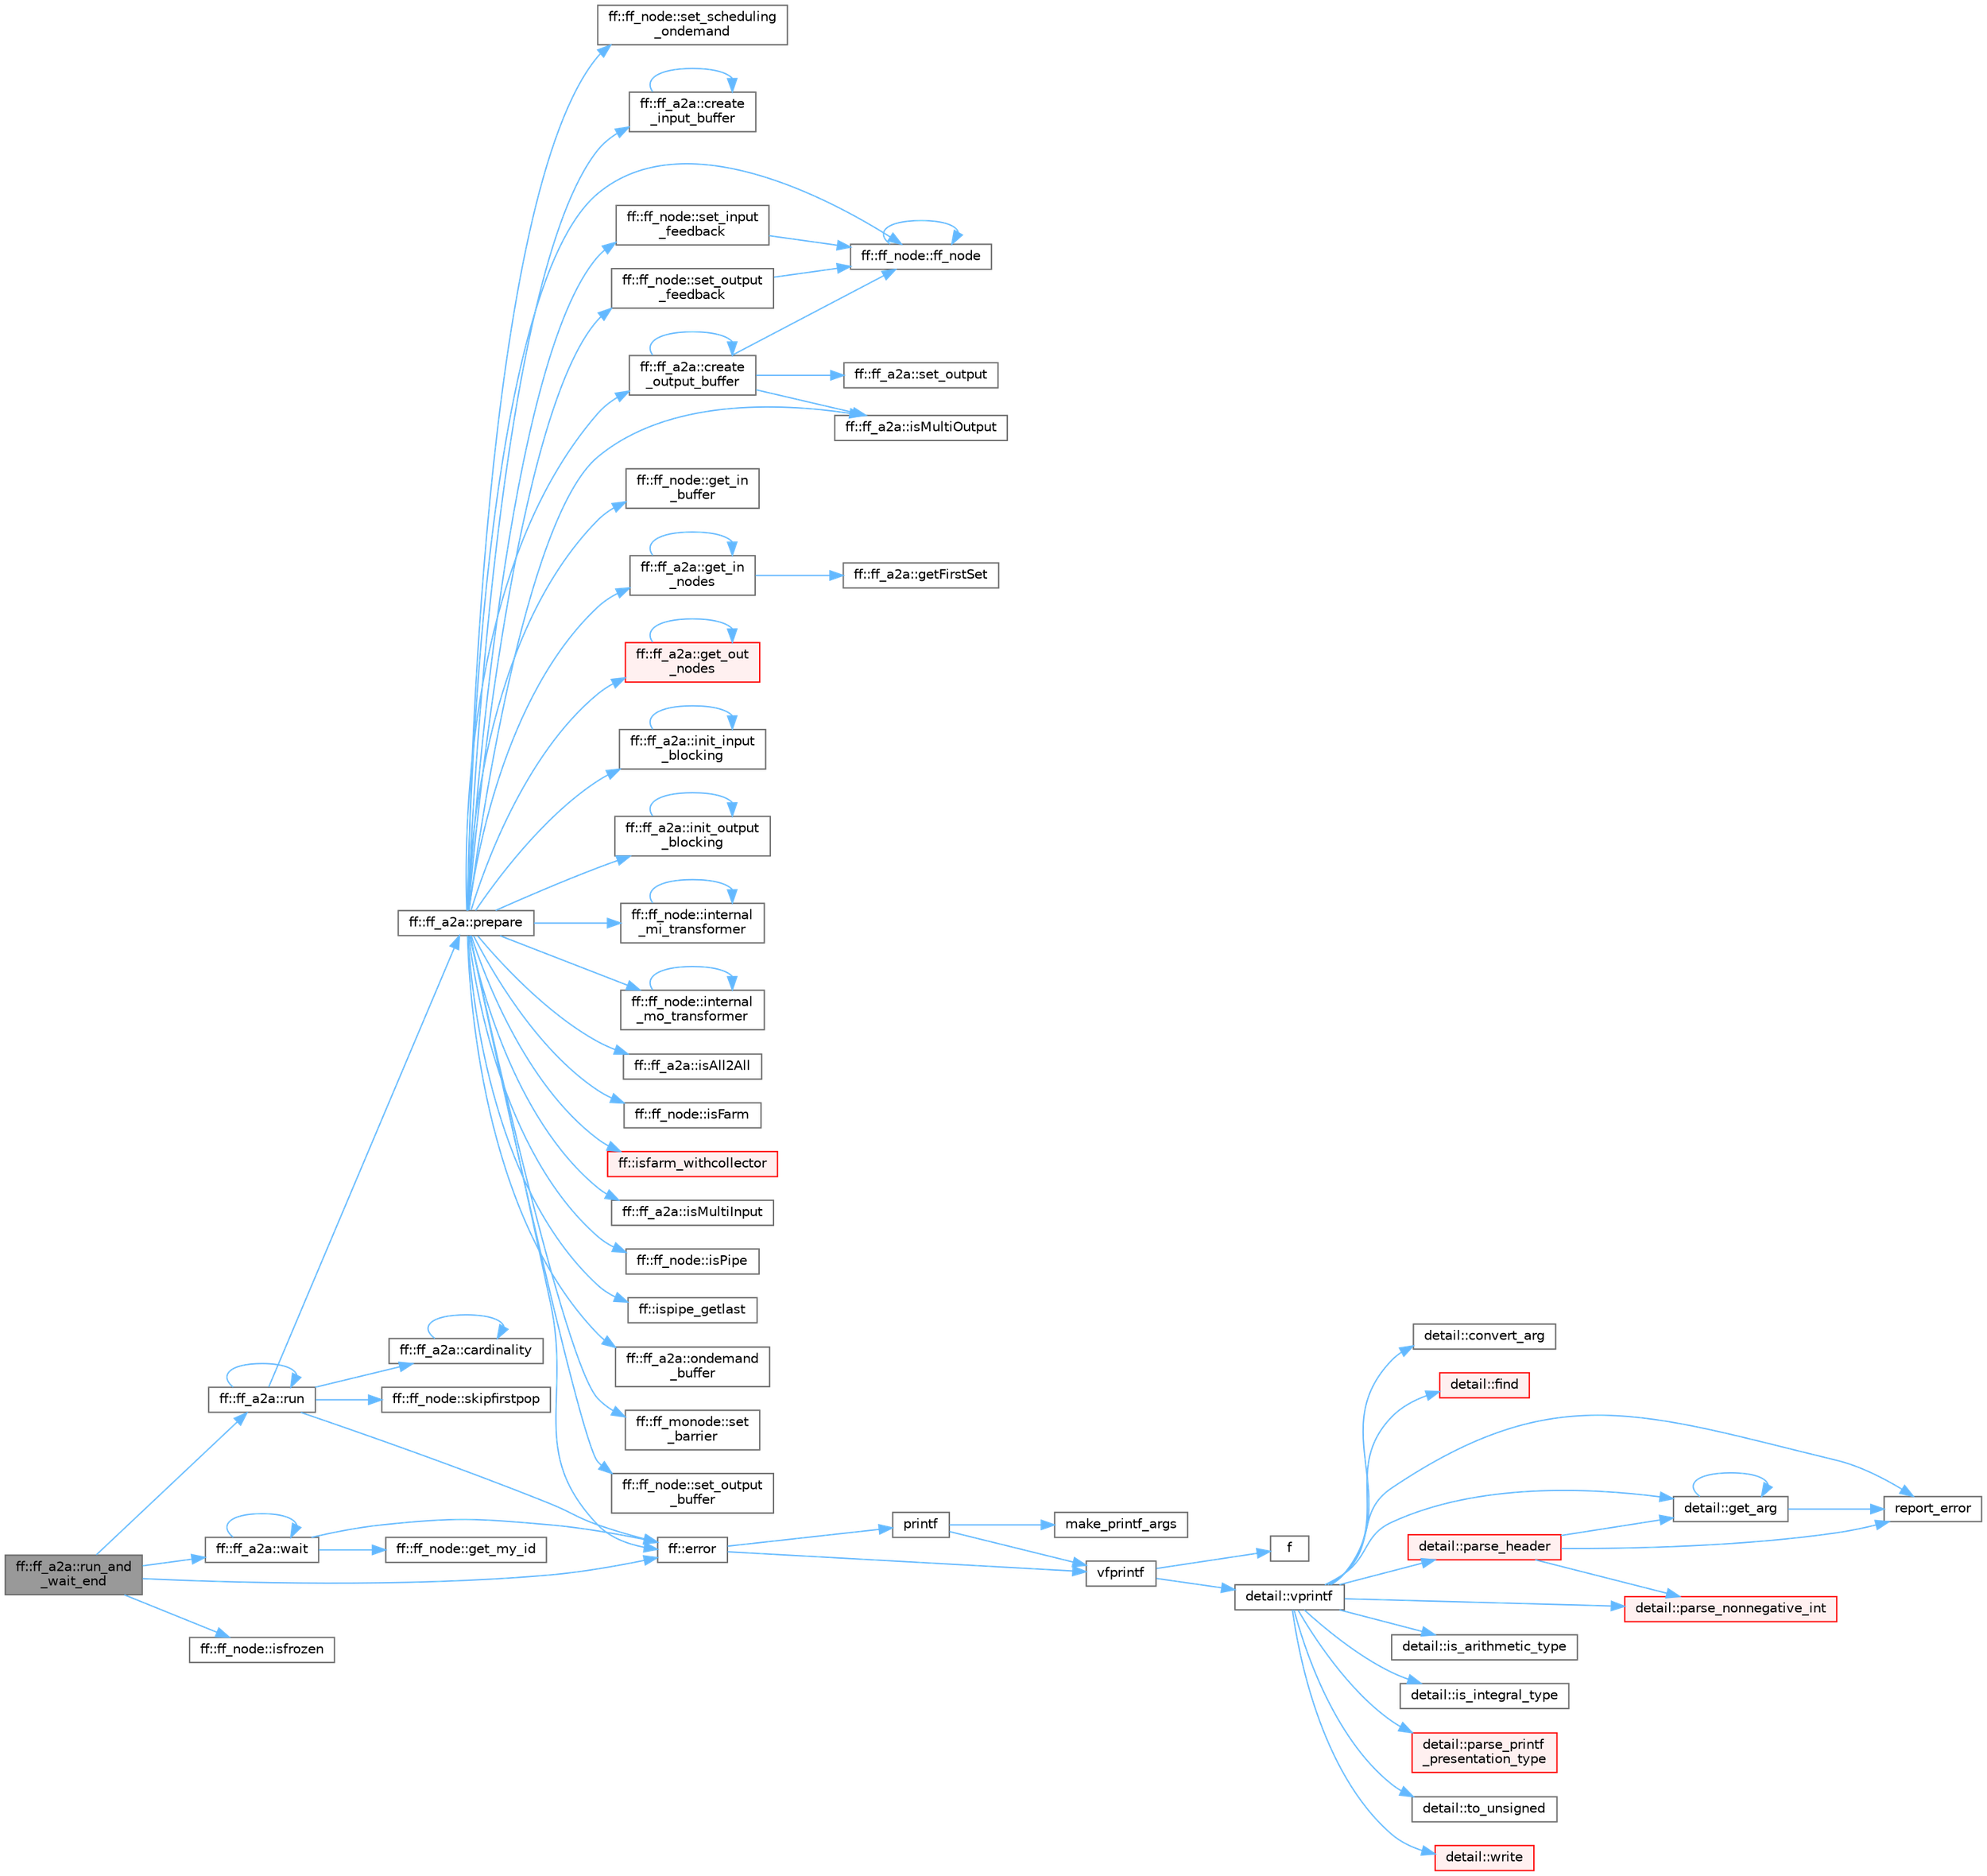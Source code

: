 digraph "ff::ff_a2a::run_and_wait_end"
{
 // LATEX_PDF_SIZE
  bgcolor="transparent";
  edge [fontname=Helvetica,fontsize=10,labelfontname=Helvetica,labelfontsize=10];
  node [fontname=Helvetica,fontsize=10,shape=box,height=0.2,width=0.4];
  rankdir="LR";
  Node1 [id="Node000001",label="ff::ff_a2a::run_and\l_wait_end",height=0.2,width=0.4,color="gray40", fillcolor="grey60", style="filled", fontcolor="black",tooltip=" "];
  Node1 -> Node2 [id="edge1_Node000001_Node000002",color="steelblue1",style="solid",tooltip=" "];
  Node2 [id="Node000002",label="ff::error",height=0.2,width=0.4,color="grey40", fillcolor="white", style="filled",URL="$namespaceff.html#a27d926d29b55e019eba5b70672301d82",tooltip=" "];
  Node2 -> Node3 [id="edge2_Node000002_Node000003",color="steelblue1",style="solid",tooltip=" "];
  Node3 [id="Node000003",label="printf",height=0.2,width=0.4,color="grey40", fillcolor="white", style="filled",URL="$printf_8h.html#aee3ed3a831f25f07e7be3919fff2203a",tooltip=" "];
  Node3 -> Node4 [id="edge3_Node000003_Node000004",color="steelblue1",style="solid",tooltip=" "];
  Node4 [id="Node000004",label="make_printf_args",height=0.2,width=0.4,color="grey40", fillcolor="white", style="filled",URL="$printf_8h.html#a27dcc0efcda04388971dbea3c875f122",tooltip=" "];
  Node3 -> Node5 [id="edge4_Node000003_Node000005",color="steelblue1",style="solid",tooltip=" "];
  Node5 [id="Node000005",label="vfprintf",height=0.2,width=0.4,color="grey40", fillcolor="white", style="filled",URL="$printf_8h.html#abb30aad964fc771fb52cf3ad88649df2",tooltip=" "];
  Node5 -> Node6 [id="edge5_Node000005_Node000006",color="steelblue1",style="solid",tooltip=" "];
  Node6 [id="Node000006",label="f",height=0.2,width=0.4,color="grey40", fillcolor="white", style="filled",URL="$cxx11__tensor__map_8cpp.html#a7f507fea02198f6cb81c86640c7b1a4e",tooltip=" "];
  Node5 -> Node7 [id="edge6_Node000005_Node000007",color="steelblue1",style="solid",tooltip=" "];
  Node7 [id="Node000007",label="detail::vprintf",height=0.2,width=0.4,color="grey40", fillcolor="white", style="filled",URL="$namespacedetail.html#a1c8c2218e4c822aa8f743fb9c573717f",tooltip=" "];
  Node7 -> Node8 [id="edge7_Node000007_Node000008",color="steelblue1",style="solid",tooltip=" "];
  Node8 [id="Node000008",label="detail::convert_arg",height=0.2,width=0.4,color="grey40", fillcolor="white", style="filled",URL="$namespacedetail.html#a03c11572c9a664266d6925f327dec7f3",tooltip=" "];
  Node7 -> Node9 [id="edge8_Node000007_Node000009",color="steelblue1",style="solid",tooltip=" "];
  Node9 [id="Node000009",label="detail::find",height=0.2,width=0.4,color="red", fillcolor="#FFF0F0", style="filled",URL="$namespacedetail.html#a6b71952fab3dc32f3edb2c3e9811d8d9",tooltip=" "];
  Node7 -> Node11 [id="edge9_Node000007_Node000011",color="steelblue1",style="solid",tooltip=" "];
  Node11 [id="Node000011",label="detail::get_arg",height=0.2,width=0.4,color="grey40", fillcolor="white", style="filled",URL="$namespacedetail.html#a342ef250e45bd09b2ef666b6fae1c355",tooltip=" "];
  Node11 -> Node11 [id="edge10_Node000011_Node000011",color="steelblue1",style="solid",tooltip=" "];
  Node11 -> Node12 [id="edge11_Node000011_Node000012",color="steelblue1",style="solid",tooltip=" "];
  Node12 [id="Node000012",label="report_error",height=0.2,width=0.4,color="grey40", fillcolor="white", style="filled",URL="$format-inl_8h.html#a5555893692b00b61b3886349332fd01f",tooltip=" "];
  Node7 -> Node13 [id="edge12_Node000007_Node000013",color="steelblue1",style="solid",tooltip=" "];
  Node13 [id="Node000013",label="detail::is_arithmetic_type",height=0.2,width=0.4,color="grey40", fillcolor="white", style="filled",URL="$namespacedetail.html#a802c50a56a3495fdab6020b375ba1389",tooltip=" "];
  Node7 -> Node14 [id="edge13_Node000007_Node000014",color="steelblue1",style="solid",tooltip=" "];
  Node14 [id="Node000014",label="detail::is_integral_type",height=0.2,width=0.4,color="grey40", fillcolor="white", style="filled",URL="$namespacedetail.html#a2a60f8d1bee41b803f43fc42b707b5d1",tooltip=" "];
  Node7 -> Node15 [id="edge14_Node000007_Node000015",color="steelblue1",style="solid",tooltip=" "];
  Node15 [id="Node000015",label="detail::parse_header",height=0.2,width=0.4,color="red", fillcolor="#FFF0F0", style="filled",URL="$namespacedetail.html#afc9d93e58b8edb8077f8bc8eee7f4035",tooltip=" "];
  Node15 -> Node11 [id="edge15_Node000015_Node000011",color="steelblue1",style="solid",tooltip=" "];
  Node15 -> Node24 [id="edge16_Node000015_Node000024",color="steelblue1",style="solid",tooltip=" "];
  Node24 [id="Node000024",label="detail::parse_nonnegative_int",height=0.2,width=0.4,color="red", fillcolor="#FFF0F0", style="filled",URL="$namespacedetail.html#a338caba782225e115a9902d4d0835f5f",tooltip=" "];
  Node15 -> Node12 [id="edge17_Node000015_Node000012",color="steelblue1",style="solid",tooltip=" "];
  Node7 -> Node24 [id="edge18_Node000007_Node000024",color="steelblue1",style="solid",tooltip=" "];
  Node7 -> Node27 [id="edge19_Node000007_Node000027",color="steelblue1",style="solid",tooltip=" "];
  Node27 [id="Node000027",label="detail::parse_printf\l_presentation_type",height=0.2,width=0.4,color="red", fillcolor="#FFF0F0", style="filled",URL="$namespacedetail.html#aa2cb095169b23e3a66260ad7078f44cc",tooltip=" "];
  Node7 -> Node12 [id="edge20_Node000007_Node000012",color="steelblue1",style="solid",tooltip=" "];
  Node7 -> Node29 [id="edge21_Node000007_Node000029",color="steelblue1",style="solid",tooltip=" "];
  Node29 [id="Node000029",label="detail::to_unsigned",height=0.2,width=0.4,color="grey40", fillcolor="white", style="filled",URL="$namespacedetail.html#a4855e668246c731a97484efc329f2aac",tooltip=" "];
  Node7 -> Node30 [id="edge22_Node000007_Node000030",color="steelblue1",style="solid",tooltip=" "];
  Node30 [id="Node000030",label="detail::write",height=0.2,width=0.4,color="red", fillcolor="#FFF0F0", style="filled",URL="$namespacedetail.html#a29dacf26eedc9e3575fb57329a5ca0a3",tooltip=" "];
  Node2 -> Node5 [id="edge23_Node000002_Node000005",color="steelblue1",style="solid",tooltip=" "];
  Node1 -> Node34 [id="edge24_Node000001_Node000034",color="steelblue1",style="solid",tooltip=" "];
  Node34 [id="Node000034",label="ff::ff_node::isfrozen",height=0.2,width=0.4,color="grey40", fillcolor="white", style="filled",URL="$classff_1_1ff__node.html#ad530addcffd6d545b3c520094136e7bd",tooltip="Checks if a ff_node is frozen"];
  Node1 -> Node35 [id="edge25_Node000001_Node000035",color="steelblue1",style="solid",tooltip=" "];
  Node35 [id="Node000035",label="ff::ff_a2a::run",height=0.2,width=0.4,color="grey40", fillcolor="white", style="filled",URL="$classff_1_1ff__a2a.html#af9fbaad58b4d02f8518e20b458783d7c",tooltip="Run the ff_node"];
  Node35 -> Node36 [id="edge26_Node000035_Node000036",color="steelblue1",style="solid",tooltip=" "];
  Node36 [id="Node000036",label="ff::ff_a2a::cardinality",height=0.2,width=0.4,color="grey40", fillcolor="white", style="filled",URL="$classff_1_1ff__a2a.html#a003635b1e61fa004c74b679294f1b1b4",tooltip=" "];
  Node36 -> Node36 [id="edge27_Node000036_Node000036",color="steelblue1",style="solid",tooltip=" "];
  Node35 -> Node2 [id="edge28_Node000035_Node000002",color="steelblue1",style="solid",tooltip=" "];
  Node35 -> Node37 [id="edge29_Node000035_Node000037",color="steelblue1",style="solid",tooltip=" "];
  Node37 [id="Node000037",label="ff::ff_a2a::prepare",height=0.2,width=0.4,color="grey40", fillcolor="white", style="filled",URL="$classff_1_1ff__a2a.html#ae6f7554a55e15bb9ee506599fd0b8275",tooltip=" "];
  Node37 -> Node38 [id="edge30_Node000037_Node000038",color="steelblue1",style="solid",tooltip=" "];
  Node38 [id="Node000038",label="ff::ff_a2a::create\l_input_buffer",height=0.2,width=0.4,color="grey40", fillcolor="white", style="filled",URL="$classff_1_1ff__a2a.html#acfa93ebe15d0294127628e2696f950dc",tooltip="Creates the input channel"];
  Node38 -> Node38 [id="edge31_Node000038_Node000038",color="steelblue1",style="solid",tooltip=" "];
  Node37 -> Node39 [id="edge32_Node000037_Node000039",color="steelblue1",style="solid",tooltip=" "];
  Node39 [id="Node000039",label="ff::ff_a2a::create\l_output_buffer",height=0.2,width=0.4,color="grey40", fillcolor="white", style="filled",URL="$classff_1_1ff__a2a.html#a02634595cbaef2a830dcef756f0d39b4",tooltip="Creates the output channel"];
  Node39 -> Node39 [id="edge33_Node000039_Node000039",color="steelblue1",style="solid",tooltip=" "];
  Node39 -> Node40 [id="edge34_Node000039_Node000040",color="steelblue1",style="solid",tooltip=" "];
  Node40 [id="Node000040",label="ff::ff_node::ff_node",height=0.2,width=0.4,color="grey40", fillcolor="white", style="filled",URL="$classff_1_1ff__node.html#a53ab8b2244539766bdea3eb65cb04f9b",tooltip=" "];
  Node40 -> Node40 [id="edge35_Node000040_Node000040",color="steelblue1",style="solid",tooltip=" "];
  Node39 -> Node41 [id="edge36_Node000039_Node000041",color="steelblue1",style="solid",tooltip=" "];
  Node41 [id="Node000041",label="ff::ff_a2a::isMultiOutput",height=0.2,width=0.4,color="grey40", fillcolor="white", style="filled",URL="$classff_1_1ff__a2a.html#a3b2b9be779a725f5f2577245cca891de",tooltip=" "];
  Node39 -> Node42 [id="edge37_Node000039_Node000042",color="steelblue1",style="solid",tooltip=" "];
  Node42 [id="Node000042",label="ff::ff_a2a::set_output",height=0.2,width=0.4,color="grey40", fillcolor="white", style="filled",URL="$classff_1_1ff__a2a.html#a86268e0115176644dfe9f167a420a511",tooltip=" "];
  Node37 -> Node2 [id="edge38_Node000037_Node000002",color="steelblue1",style="solid",tooltip=" "];
  Node37 -> Node40 [id="edge39_Node000037_Node000040",color="steelblue1",style="solid",tooltip=" "];
  Node37 -> Node43 [id="edge40_Node000037_Node000043",color="steelblue1",style="solid",tooltip=" "];
  Node43 [id="Node000043",label="ff::ff_node::get_in\l_buffer",height=0.2,width=0.4,color="grey40", fillcolor="white", style="filled",URL="$classff_1_1ff__node.html#adfa6f2bc22637590349e94ecb9b3c8eb",tooltip="Gets input channel"];
  Node37 -> Node44 [id="edge41_Node000037_Node000044",color="steelblue1",style="solid",tooltip=" "];
  Node44 [id="Node000044",label="ff::ff_a2a::get_in\l_nodes",height=0.2,width=0.4,color="grey40", fillcolor="white", style="filled",URL="$classff_1_1ff__a2a.html#ae8e284663a55cb7aa009af1b812e63f4",tooltip=" "];
  Node44 -> Node44 [id="edge42_Node000044_Node000044",color="steelblue1",style="solid",tooltip=" "];
  Node44 -> Node45 [id="edge43_Node000044_Node000045",color="steelblue1",style="solid",tooltip=" "];
  Node45 [id="Node000045",label="ff::ff_a2a::getFirstSet",height=0.2,width=0.4,color="grey40", fillcolor="white", style="filled",URL="$classff_1_1ff__a2a.html#aab5b0ed53d04a6ae56fcc801f7f7ce7c",tooltip=" "];
  Node37 -> Node46 [id="edge44_Node000037_Node000046",color="steelblue1",style="solid",tooltip=" "];
  Node46 [id="Node000046",label="ff::ff_a2a::get_out\l_nodes",height=0.2,width=0.4,color="red", fillcolor="#FFF0F0", style="filled",URL="$classff_1_1ff__a2a.html#abdabc91f6f9f00162cad83d80307ce3b",tooltip=" "];
  Node46 -> Node46 [id="edge45_Node000046_Node000046",color="steelblue1",style="solid",tooltip=" "];
  Node37 -> Node48 [id="edge46_Node000037_Node000048",color="steelblue1",style="solid",tooltip=" "];
  Node48 [id="Node000048",label="ff::ff_a2a::init_input\l_blocking",height=0.2,width=0.4,color="grey40", fillcolor="white", style="filled",URL="$classff_1_1ff__a2a.html#a7f6501a3d60c74601444e22bc83cb020",tooltip=" "];
  Node48 -> Node48 [id="edge47_Node000048_Node000048",color="steelblue1",style="solid",tooltip=" "];
  Node37 -> Node49 [id="edge48_Node000037_Node000049",color="steelblue1",style="solid",tooltip=" "];
  Node49 [id="Node000049",label="ff::ff_a2a::init_output\l_blocking",height=0.2,width=0.4,color="grey40", fillcolor="white", style="filled",URL="$classff_1_1ff__a2a.html#a1d9f9db879b6d8d53bdc23a846c5f0fd",tooltip=" "];
  Node49 -> Node49 [id="edge49_Node000049_Node000049",color="steelblue1",style="solid",tooltip=" "];
  Node37 -> Node50 [id="edge50_Node000037_Node000050",color="steelblue1",style="solid",tooltip=" "];
  Node50 [id="Node000050",label="ff::ff_node::internal\l_mi_transformer",height=0.2,width=0.4,color="grey40", fillcolor="white", style="filled",URL="$classff_1_1ff__node.html#aaabca995c8e468c3324993dd8ba73e4c",tooltip=" "];
  Node50 -> Node50 [id="edge51_Node000050_Node000050",color="steelblue1",style="solid",tooltip=" "];
  Node37 -> Node51 [id="edge52_Node000037_Node000051",color="steelblue1",style="solid",tooltip=" "];
  Node51 [id="Node000051",label="ff::ff_node::internal\l_mo_transformer",height=0.2,width=0.4,color="grey40", fillcolor="white", style="filled",URL="$classff_1_1ff__node.html#aa0c3089f80b6fa84352b822890b2b864",tooltip=" "];
  Node51 -> Node51 [id="edge53_Node000051_Node000051",color="steelblue1",style="solid",tooltip=" "];
  Node37 -> Node52 [id="edge54_Node000037_Node000052",color="steelblue1",style="solid",tooltip=" "];
  Node52 [id="Node000052",label="ff::ff_a2a::isAll2All",height=0.2,width=0.4,color="grey40", fillcolor="white", style="filled",URL="$classff_1_1ff__a2a.html#ae51bcdd508440aaa56a252589fc27eca",tooltip=" "];
  Node37 -> Node53 [id="edge55_Node000037_Node000053",color="steelblue1",style="solid",tooltip=" "];
  Node53 [id="Node000053",label="ff::ff_node::isFarm",height=0.2,width=0.4,color="grey40", fillcolor="white", style="filled",URL="$classff_1_1ff__node.html#a2af2bb6ee5bffb4bb5074b4c46ededed",tooltip=" "];
  Node37 -> Node54 [id="edge56_Node000037_Node000054",color="steelblue1",style="solid",tooltip=" "];
  Node54 [id="Node000054",label="ff::isfarm_withcollector",height=0.2,width=0.4,color="red", fillcolor="#FFF0F0", style="filled",URL="$namespaceff.html#a4f5e1506df6e9ac92671df077f5d211b",tooltip=" "];
  Node37 -> Node56 [id="edge57_Node000037_Node000056",color="steelblue1",style="solid",tooltip=" "];
  Node56 [id="Node000056",label="ff::ff_a2a::isMultiInput",height=0.2,width=0.4,color="grey40", fillcolor="white", style="filled",URL="$classff_1_1ff__a2a.html#a9e64b69e01abd2462343a09e4897dfd8",tooltip=" "];
  Node37 -> Node41 [id="edge58_Node000037_Node000041",color="steelblue1",style="solid",tooltip=" "];
  Node37 -> Node57 [id="edge59_Node000037_Node000057",color="steelblue1",style="solid",tooltip=" "];
  Node57 [id="Node000057",label="ff::ff_node::isPipe",height=0.2,width=0.4,color="grey40", fillcolor="white", style="filled",URL="$classff_1_1ff__node.html#af6f2c022154421e2908065194b3cc75e",tooltip=" "];
  Node37 -> Node58 [id="edge60_Node000037_Node000058",color="steelblue1",style="solid",tooltip=" "];
  Node58 [id="Node000058",label="ff::ispipe_getlast",height=0.2,width=0.4,color="grey40", fillcolor="white", style="filled",URL="$namespaceff.html#a8ef9890c576d61aa888b2af20ab26bd2",tooltip=" "];
  Node37 -> Node59 [id="edge61_Node000037_Node000059",color="steelblue1",style="solid",tooltip=" "];
  Node59 [id="Node000059",label="ff::ff_a2a::ondemand\l_buffer",height=0.2,width=0.4,color="grey40", fillcolor="white", style="filled",URL="$classff_1_1ff__a2a.html#a0e4f8c9472db17a1dd0c746cb4d342a9",tooltip=" "];
  Node37 -> Node60 [id="edge62_Node000037_Node000060",color="steelblue1",style="solid",tooltip=" "];
  Node60 [id="Node000060",label="ff::ff_monode::set\l_barrier",height=0.2,width=0.4,color="grey40", fillcolor="white", style="filled",URL="$classff_1_1ff__monode.html#ac1d90b76c47d01728bda2f3e7bc21525",tooltip=" "];
  Node37 -> Node61 [id="edge63_Node000037_Node000061",color="steelblue1",style="solid",tooltip=" "];
  Node61 [id="Node000061",label="ff::ff_node::set_input\l_feedback",height=0.2,width=0.4,color="grey40", fillcolor="white", style="filled",URL="$classff_1_1ff__node.html#a93fe77f476d54b904598388d89c0b9a7",tooltip=" "];
  Node61 -> Node40 [id="edge64_Node000061_Node000040",color="steelblue1",style="solid",tooltip=" "];
  Node37 -> Node62 [id="edge65_Node000037_Node000062",color="steelblue1",style="solid",tooltip=" "];
  Node62 [id="Node000062",label="ff::ff_node::set_output\l_buffer",height=0.2,width=0.4,color="grey40", fillcolor="white", style="filled",URL="$classff_1_1ff__node.html#afb1c0ca383122fb4105b32f1a7702ee3",tooltip="Assign the output channelname to a channel"];
  Node37 -> Node63 [id="edge66_Node000037_Node000063",color="steelblue1",style="solid",tooltip=" "];
  Node63 [id="Node000063",label="ff::ff_node::set_output\l_feedback",height=0.2,width=0.4,color="grey40", fillcolor="white", style="filled",URL="$classff_1_1ff__node.html#ad2e9a0121f47a14aa35322d945252ebf",tooltip=" "];
  Node63 -> Node40 [id="edge67_Node000063_Node000040",color="steelblue1",style="solid",tooltip=" "];
  Node37 -> Node64 [id="edge68_Node000037_Node000064",color="steelblue1",style="solid",tooltip=" "];
  Node64 [id="Node000064",label="ff::ff_node::set_scheduling\l_ondemand",height=0.2,width=0.4,color="grey40", fillcolor="white", style="filled",URL="$classff_1_1ff__node.html#a3165dab446f987dcb32ff269b478d8b7",tooltip=" "];
  Node35 -> Node35 [id="edge69_Node000035_Node000035",color="steelblue1",style="solid",tooltip=" "];
  Node35 -> Node65 [id="edge70_Node000035_Node000065",color="steelblue1",style="solid",tooltip=" "];
  Node65 [id="Node000065",label="ff::ff_node::skipfirstpop",height=0.2,width=0.4,color="grey40", fillcolor="white", style="filled",URL="$classff_1_1ff__node.html#a71789627f48cb9f466c50601a881c7bc",tooltip="Gets the status of spontaneous start"];
  Node1 -> Node66 [id="edge71_Node000001_Node000066",color="steelblue1",style="solid",tooltip=" "];
  Node66 [id="Node000066",label="ff::ff_a2a::wait",height=0.2,width=0.4,color="grey40", fillcolor="white", style="filled",URL="$classff_1_1ff__a2a.html#afada2013e5e225bf24be9d12a30148a1",tooltip="Wait ff_node termination"];
  Node66 -> Node2 [id="edge72_Node000066_Node000002",color="steelblue1",style="solid",tooltip=" "];
  Node66 -> Node67 [id="edge73_Node000066_Node000067",color="steelblue1",style="solid",tooltip=" "];
  Node67 [id="Node000067",label="ff::ff_node::get_my_id",height=0.2,width=0.4,color="grey40", fillcolor="white", style="filled",URL="$classff_1_1ff__node.html#a32d30503e0a33406841d77bc1f4dc2e2",tooltip="Returns the identifier of the node (not unique)"];
  Node66 -> Node66 [id="edge74_Node000066_Node000066",color="steelblue1",style="solid",tooltip=" "];
}
